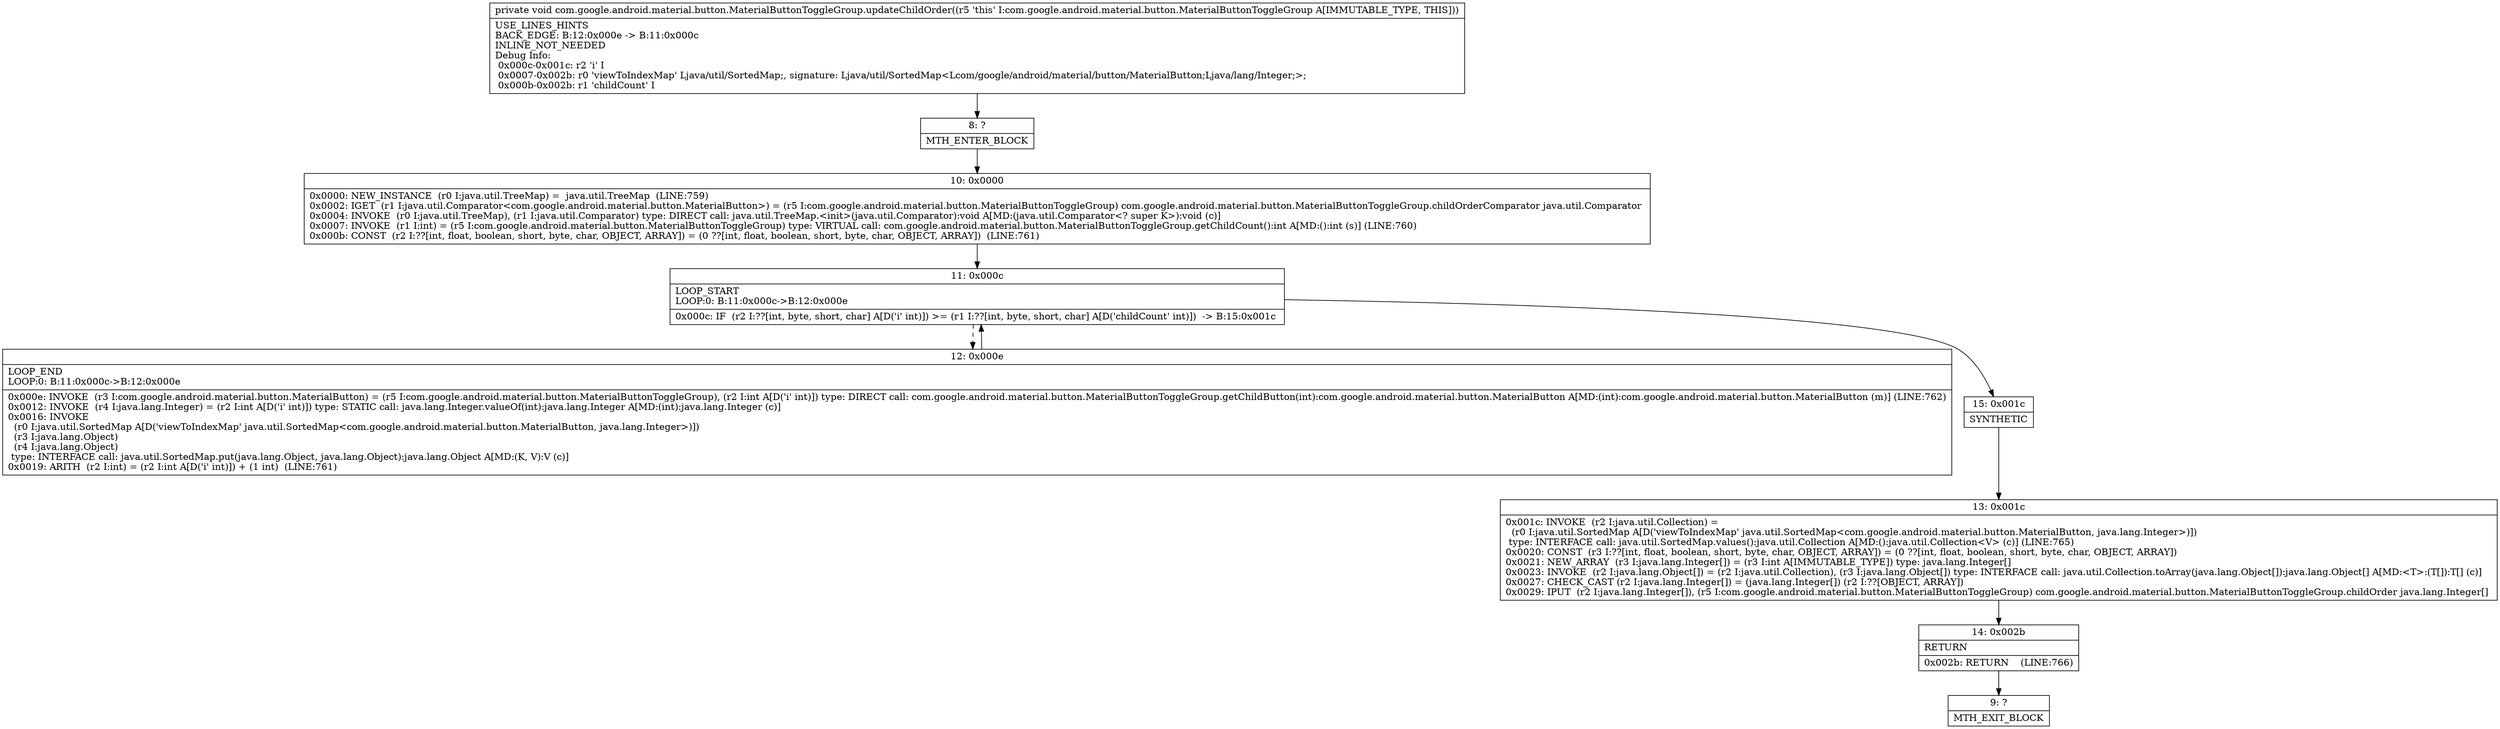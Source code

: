 digraph "CFG forcom.google.android.material.button.MaterialButtonToggleGroup.updateChildOrder()V" {
Node_8 [shape=record,label="{8\:\ ?|MTH_ENTER_BLOCK\l}"];
Node_10 [shape=record,label="{10\:\ 0x0000|0x0000: NEW_INSTANCE  (r0 I:java.util.TreeMap) =  java.util.TreeMap  (LINE:759)\l0x0002: IGET  (r1 I:java.util.Comparator\<com.google.android.material.button.MaterialButton\>) = (r5 I:com.google.android.material.button.MaterialButtonToggleGroup) com.google.android.material.button.MaterialButtonToggleGroup.childOrderComparator java.util.Comparator \l0x0004: INVOKE  (r0 I:java.util.TreeMap), (r1 I:java.util.Comparator) type: DIRECT call: java.util.TreeMap.\<init\>(java.util.Comparator):void A[MD:(java.util.Comparator\<? super K\>):void (c)]\l0x0007: INVOKE  (r1 I:int) = (r5 I:com.google.android.material.button.MaterialButtonToggleGroup) type: VIRTUAL call: com.google.android.material.button.MaterialButtonToggleGroup.getChildCount():int A[MD:():int (s)] (LINE:760)\l0x000b: CONST  (r2 I:??[int, float, boolean, short, byte, char, OBJECT, ARRAY]) = (0 ??[int, float, boolean, short, byte, char, OBJECT, ARRAY])  (LINE:761)\l}"];
Node_11 [shape=record,label="{11\:\ 0x000c|LOOP_START\lLOOP:0: B:11:0x000c\-\>B:12:0x000e\l|0x000c: IF  (r2 I:??[int, byte, short, char] A[D('i' int)]) \>= (r1 I:??[int, byte, short, char] A[D('childCount' int)])  \-\> B:15:0x001c \l}"];
Node_12 [shape=record,label="{12\:\ 0x000e|LOOP_END\lLOOP:0: B:11:0x000c\-\>B:12:0x000e\l|0x000e: INVOKE  (r3 I:com.google.android.material.button.MaterialButton) = (r5 I:com.google.android.material.button.MaterialButtonToggleGroup), (r2 I:int A[D('i' int)]) type: DIRECT call: com.google.android.material.button.MaterialButtonToggleGroup.getChildButton(int):com.google.android.material.button.MaterialButton A[MD:(int):com.google.android.material.button.MaterialButton (m)] (LINE:762)\l0x0012: INVOKE  (r4 I:java.lang.Integer) = (r2 I:int A[D('i' int)]) type: STATIC call: java.lang.Integer.valueOf(int):java.lang.Integer A[MD:(int):java.lang.Integer (c)]\l0x0016: INVOKE  \l  (r0 I:java.util.SortedMap A[D('viewToIndexMap' java.util.SortedMap\<com.google.android.material.button.MaterialButton, java.lang.Integer\>)])\l  (r3 I:java.lang.Object)\l  (r4 I:java.lang.Object)\l type: INTERFACE call: java.util.SortedMap.put(java.lang.Object, java.lang.Object):java.lang.Object A[MD:(K, V):V (c)]\l0x0019: ARITH  (r2 I:int) = (r2 I:int A[D('i' int)]) + (1 int)  (LINE:761)\l}"];
Node_15 [shape=record,label="{15\:\ 0x001c|SYNTHETIC\l}"];
Node_13 [shape=record,label="{13\:\ 0x001c|0x001c: INVOKE  (r2 I:java.util.Collection) = \l  (r0 I:java.util.SortedMap A[D('viewToIndexMap' java.util.SortedMap\<com.google.android.material.button.MaterialButton, java.lang.Integer\>)])\l type: INTERFACE call: java.util.SortedMap.values():java.util.Collection A[MD:():java.util.Collection\<V\> (c)] (LINE:765)\l0x0020: CONST  (r3 I:??[int, float, boolean, short, byte, char, OBJECT, ARRAY]) = (0 ??[int, float, boolean, short, byte, char, OBJECT, ARRAY]) \l0x0021: NEW_ARRAY  (r3 I:java.lang.Integer[]) = (r3 I:int A[IMMUTABLE_TYPE]) type: java.lang.Integer[] \l0x0023: INVOKE  (r2 I:java.lang.Object[]) = (r2 I:java.util.Collection), (r3 I:java.lang.Object[]) type: INTERFACE call: java.util.Collection.toArray(java.lang.Object[]):java.lang.Object[] A[MD:\<T\>:(T[]):T[] (c)]\l0x0027: CHECK_CAST (r2 I:java.lang.Integer[]) = (java.lang.Integer[]) (r2 I:??[OBJECT, ARRAY]) \l0x0029: IPUT  (r2 I:java.lang.Integer[]), (r5 I:com.google.android.material.button.MaterialButtonToggleGroup) com.google.android.material.button.MaterialButtonToggleGroup.childOrder java.lang.Integer[] \l}"];
Node_14 [shape=record,label="{14\:\ 0x002b|RETURN\l|0x002b: RETURN    (LINE:766)\l}"];
Node_9 [shape=record,label="{9\:\ ?|MTH_EXIT_BLOCK\l}"];
MethodNode[shape=record,label="{private void com.google.android.material.button.MaterialButtonToggleGroup.updateChildOrder((r5 'this' I:com.google.android.material.button.MaterialButtonToggleGroup A[IMMUTABLE_TYPE, THIS]))  | USE_LINES_HINTS\lBACK_EDGE: B:12:0x000e \-\> B:11:0x000c\lINLINE_NOT_NEEDED\lDebug Info:\l  0x000c\-0x001c: r2 'i' I\l  0x0007\-0x002b: r0 'viewToIndexMap' Ljava\/util\/SortedMap;, signature: Ljava\/util\/SortedMap\<Lcom\/google\/android\/material\/button\/MaterialButton;Ljava\/lang\/Integer;\>;\l  0x000b\-0x002b: r1 'childCount' I\l}"];
MethodNode -> Node_8;Node_8 -> Node_10;
Node_10 -> Node_11;
Node_11 -> Node_12[style=dashed];
Node_11 -> Node_15;
Node_12 -> Node_11;
Node_15 -> Node_13;
Node_13 -> Node_14;
Node_14 -> Node_9;
}

